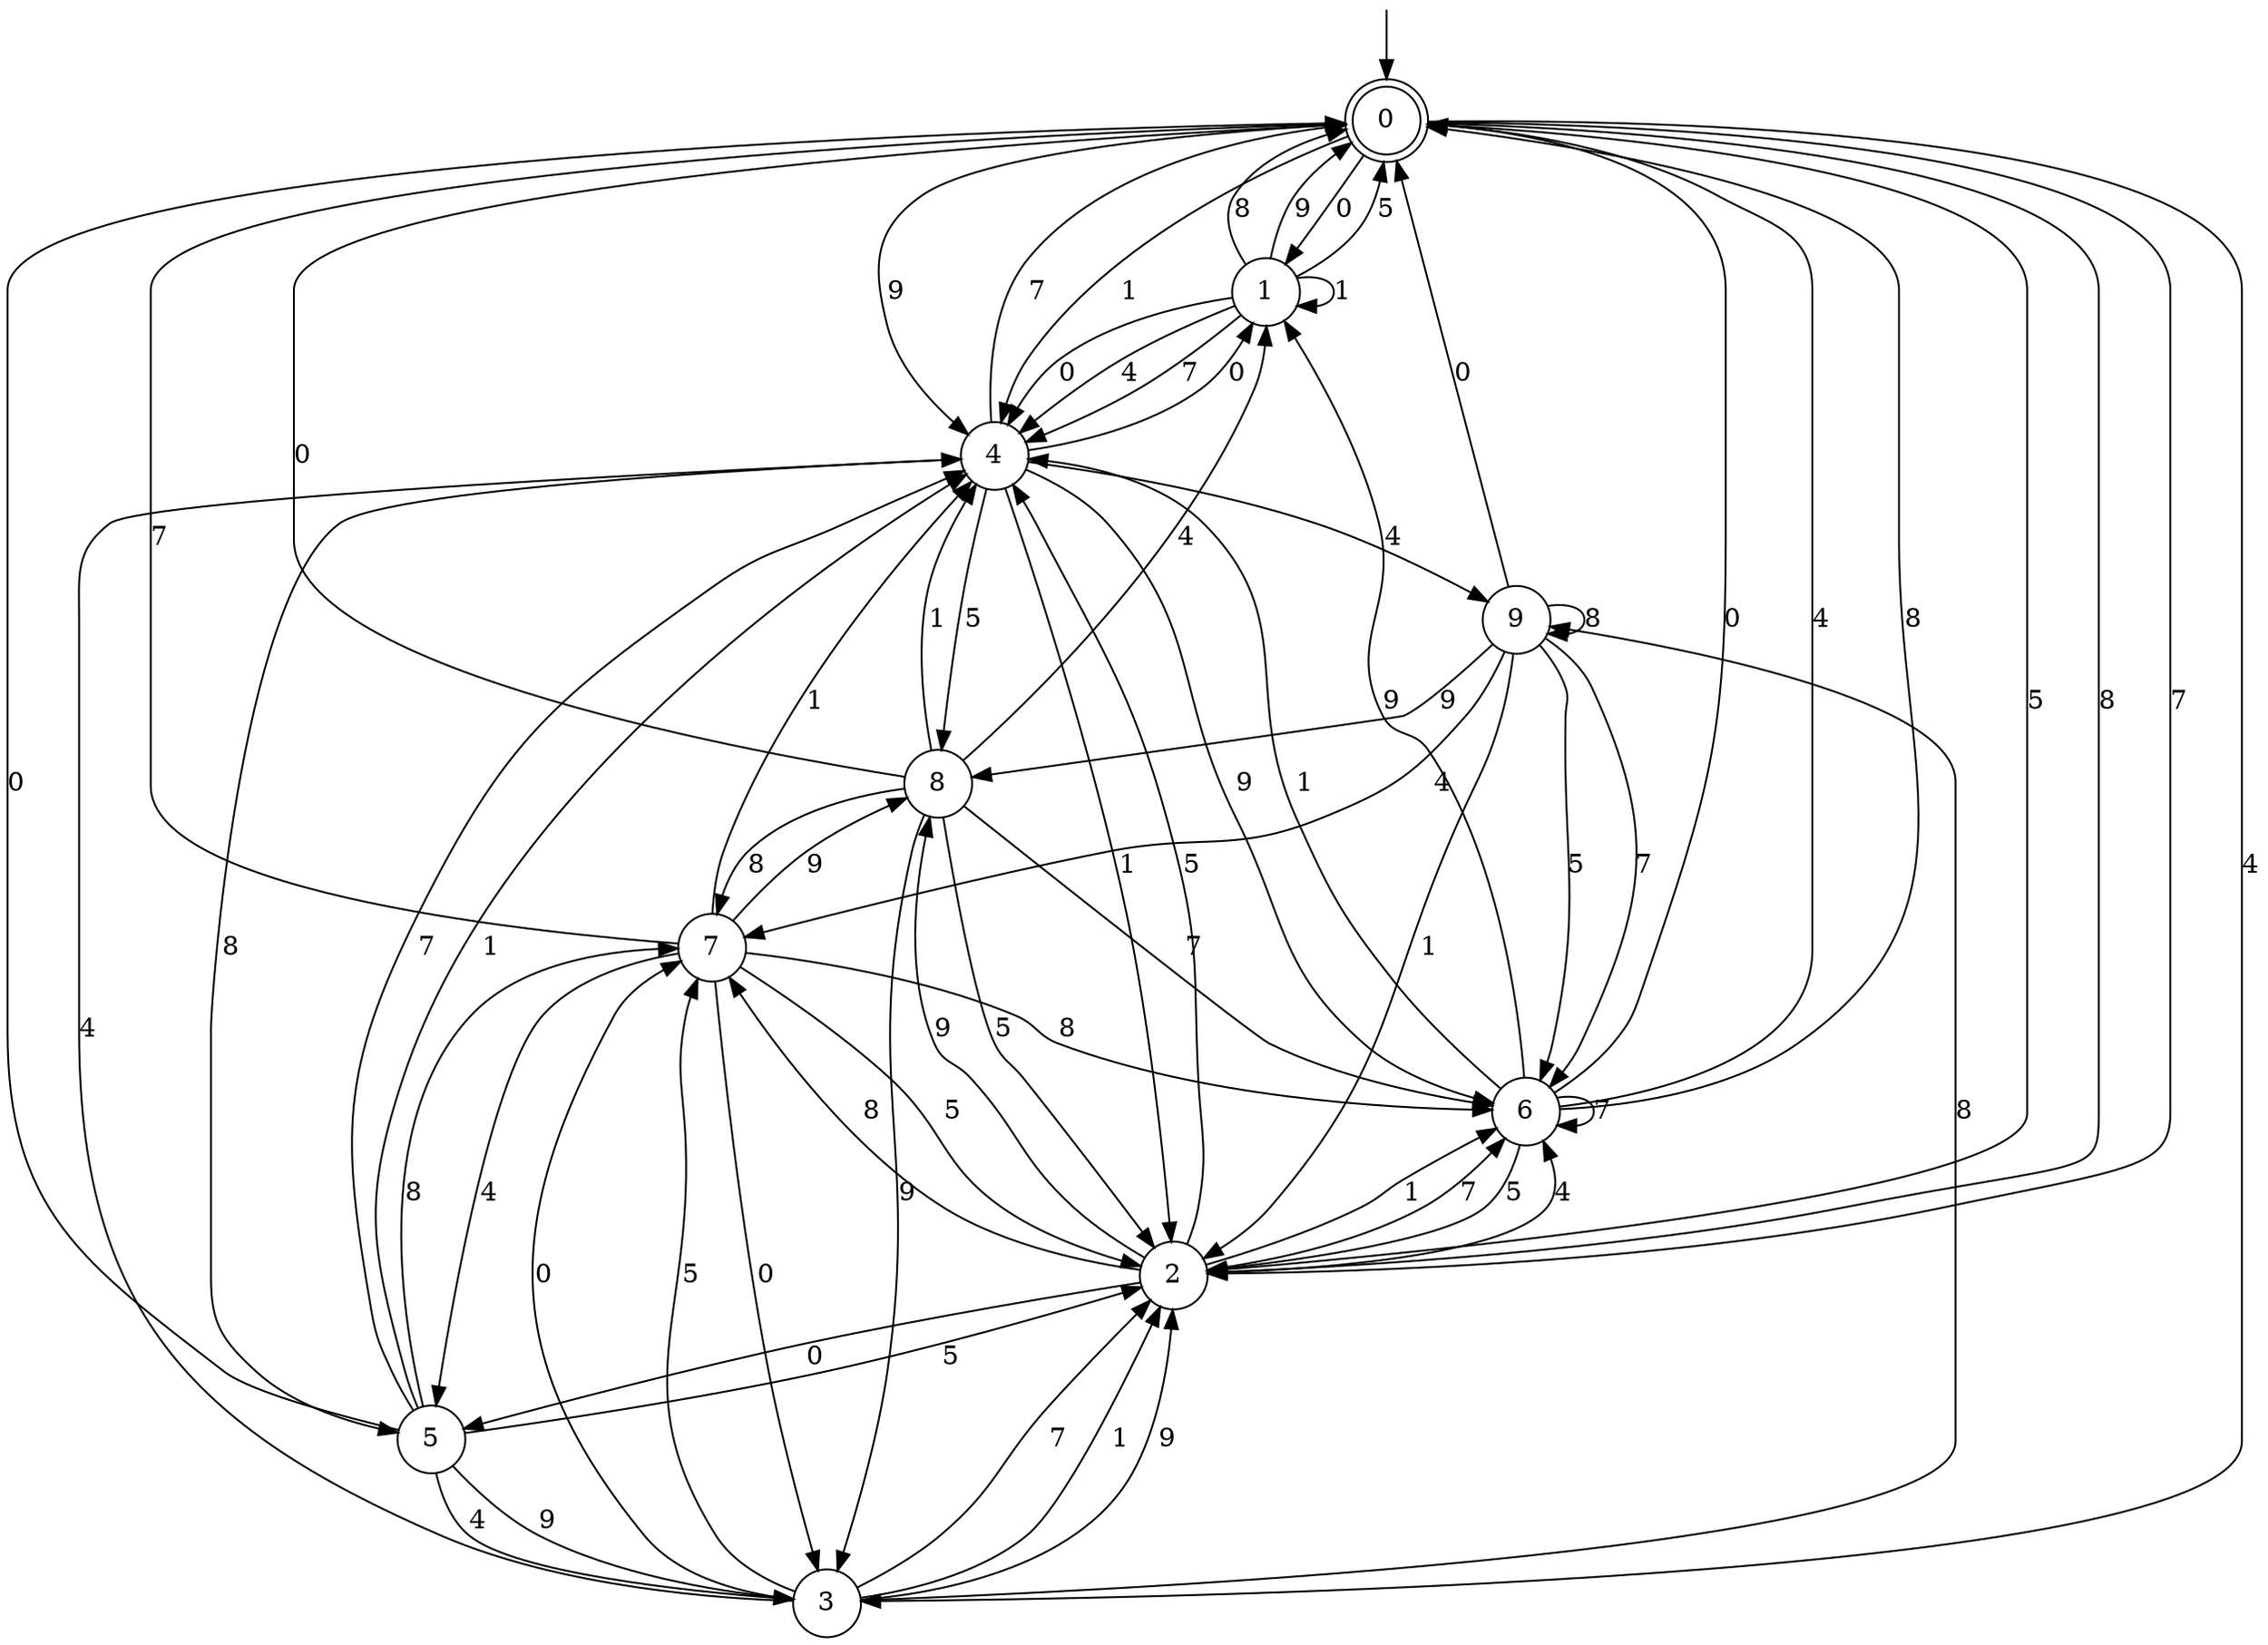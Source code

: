 digraph g {

	s0 [shape="doublecircle" label="0"];
	s1 [shape="circle" label="1"];
	s2 [shape="circle" label="2"];
	s3 [shape="circle" label="3"];
	s4 [shape="circle" label="4"];
	s5 [shape="circle" label="5"];
	s6 [shape="circle" label="6"];
	s7 [shape="circle" label="7"];
	s8 [shape="circle" label="8"];
	s9 [shape="circle" label="9"];
	s0 -> s1 [label="0"];
	s0 -> s2 [label="5"];
	s0 -> s3 [label="4"];
	s0 -> s2 [label="8"];
	s0 -> s4 [label="1"];
	s0 -> s4 [label="9"];
	s0 -> s2 [label="7"];
	s1 -> s4 [label="0"];
	s1 -> s0 [label="5"];
	s1 -> s4 [label="4"];
	s1 -> s0 [label="8"];
	s1 -> s1 [label="1"];
	s1 -> s0 [label="9"];
	s1 -> s4 [label="7"];
	s2 -> s5 [label="0"];
	s2 -> s4 [label="5"];
	s2 -> s6 [label="4"];
	s2 -> s7 [label="8"];
	s2 -> s6 [label="1"];
	s2 -> s8 [label="9"];
	s2 -> s6 [label="7"];
	s3 -> s7 [label="0"];
	s3 -> s7 [label="5"];
	s3 -> s4 [label="4"];
	s3 -> s9 [label="8"];
	s3 -> s2 [label="1"];
	s3 -> s2 [label="9"];
	s3 -> s2 [label="7"];
	s4 -> s1 [label="0"];
	s4 -> s8 [label="5"];
	s4 -> s9 [label="4"];
	s4 -> s5 [label="8"];
	s4 -> s2 [label="1"];
	s4 -> s6 [label="9"];
	s4 -> s0 [label="7"];
	s5 -> s0 [label="0"];
	s5 -> s2 [label="5"];
	s5 -> s3 [label="4"];
	s5 -> s7 [label="8"];
	s5 -> s4 [label="1"];
	s5 -> s3 [label="9"];
	s5 -> s4 [label="7"];
	s6 -> s0 [label="0"];
	s6 -> s2 [label="5"];
	s6 -> s0 [label="4"];
	s6 -> s0 [label="8"];
	s6 -> s4 [label="1"];
	s6 -> s1 [label="9"];
	s6 -> s6 [label="7"];
	s7 -> s3 [label="0"];
	s7 -> s2 [label="5"];
	s7 -> s5 [label="4"];
	s7 -> s6 [label="8"];
	s7 -> s4 [label="1"];
	s7 -> s8 [label="9"];
	s7 -> s0 [label="7"];
	s8 -> s0 [label="0"];
	s8 -> s2 [label="5"];
	s8 -> s1 [label="4"];
	s8 -> s7 [label="8"];
	s8 -> s4 [label="1"];
	s8 -> s3 [label="9"];
	s8 -> s6 [label="7"];
	s9 -> s0 [label="0"];
	s9 -> s6 [label="5"];
	s9 -> s7 [label="4"];
	s9 -> s9 [label="8"];
	s9 -> s2 [label="1"];
	s9 -> s8 [label="9"];
	s9 -> s6 [label="7"];

__start0 [label="" shape="none" width="0" height="0"];
__start0 -> s0;

}
